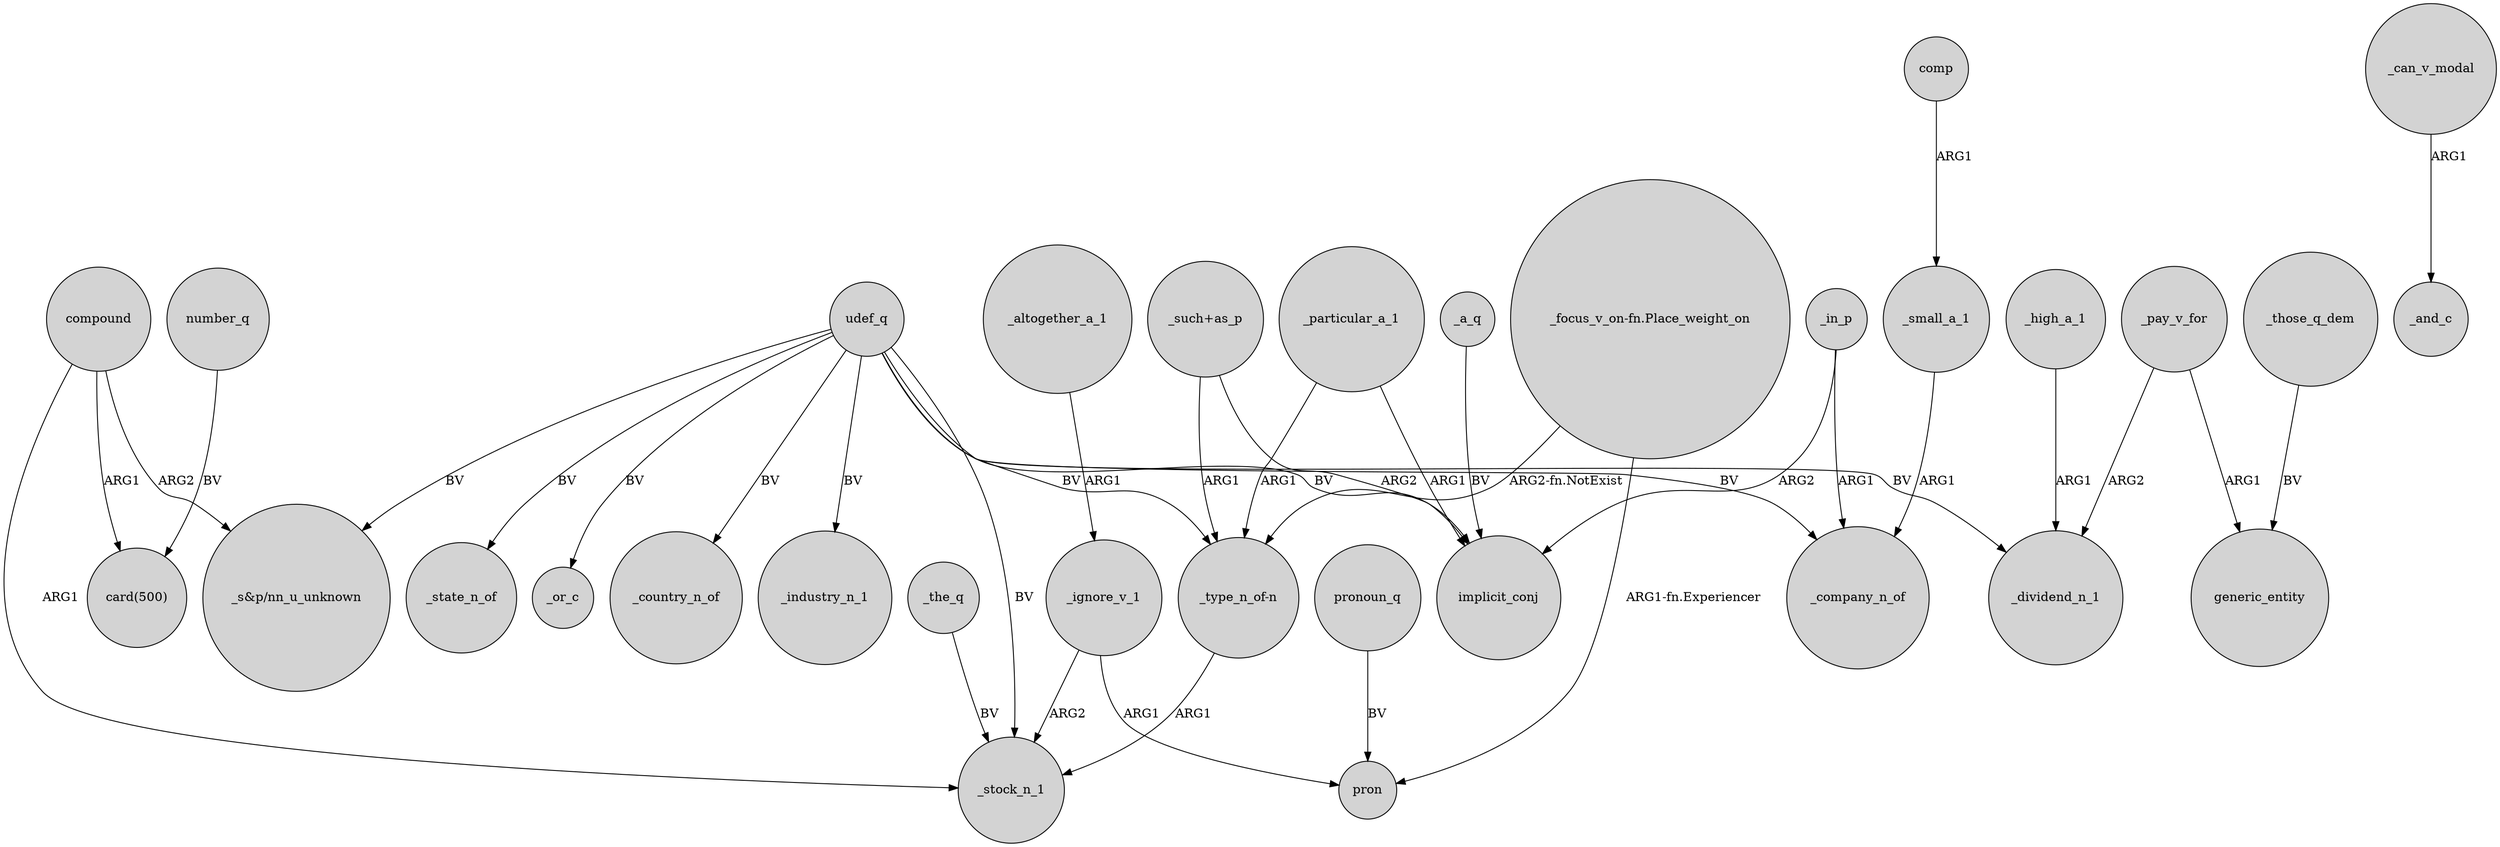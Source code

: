 digraph {
	node [shape=circle style=filled]
	_a_q -> implicit_conj [label=BV]
	"_focus_v_on-fn.Place_weight_on" -> "_type_n_of-n" [label="ARG2-fn.NotExist"]
	udef_q -> "_s&p/nn_u_unknown" [label=BV]
	udef_q -> "_type_n_of-n" [label=BV]
	"_such+as_p" -> "_type_n_of-n" [label=ARG1]
	_pay_v_for -> generic_entity [label=ARG1]
	_the_q -> _stock_n_1 [label=BV]
	udef_q -> _state_n_of [label=BV]
	_pay_v_for -> _dividend_n_1 [label=ARG2]
	compound -> _stock_n_1 [label=ARG1]
	udef_q -> _or_c [label=BV]
	udef_q -> implicit_conj [label=BV]
	"_type_n_of-n" -> _stock_n_1 [label=ARG1]
	_altogether_a_1 -> _ignore_v_1 [label=ARG1]
	compound -> "card(500)" [label=ARG1]
	number_q -> "card(500)" [label=BV]
	udef_q -> _country_n_of [label=BV]
	pronoun_q -> pron [label=BV]
	udef_q -> _stock_n_1 [label=BV]
	_particular_a_1 -> implicit_conj [label=ARG1]
	_ignore_v_1 -> _stock_n_1 [label=ARG2]
	comp -> _small_a_1 [label=ARG1]
	"_such+as_p" -> implicit_conj [label=ARG2]
	"_focus_v_on-fn.Place_weight_on" -> pron [label="ARG1-fn.Experiencer"]
	udef_q -> _industry_n_1 [label=BV]
	_can_v_modal -> _and_c [label=ARG1]
	_ignore_v_1 -> pron [label=ARG1]
	_small_a_1 -> _company_n_of [label=ARG1]
	_particular_a_1 -> "_type_n_of-n" [label=ARG1]
	_in_p -> implicit_conj [label=ARG2]
	_high_a_1 -> _dividend_n_1 [label=ARG1]
	udef_q -> _dividend_n_1 [label=BV]
	udef_q -> _company_n_of [label=BV]
	_in_p -> _company_n_of [label=ARG1]
	_those_q_dem -> generic_entity [label=BV]
	compound -> "_s&p/nn_u_unknown" [label=ARG2]
}
